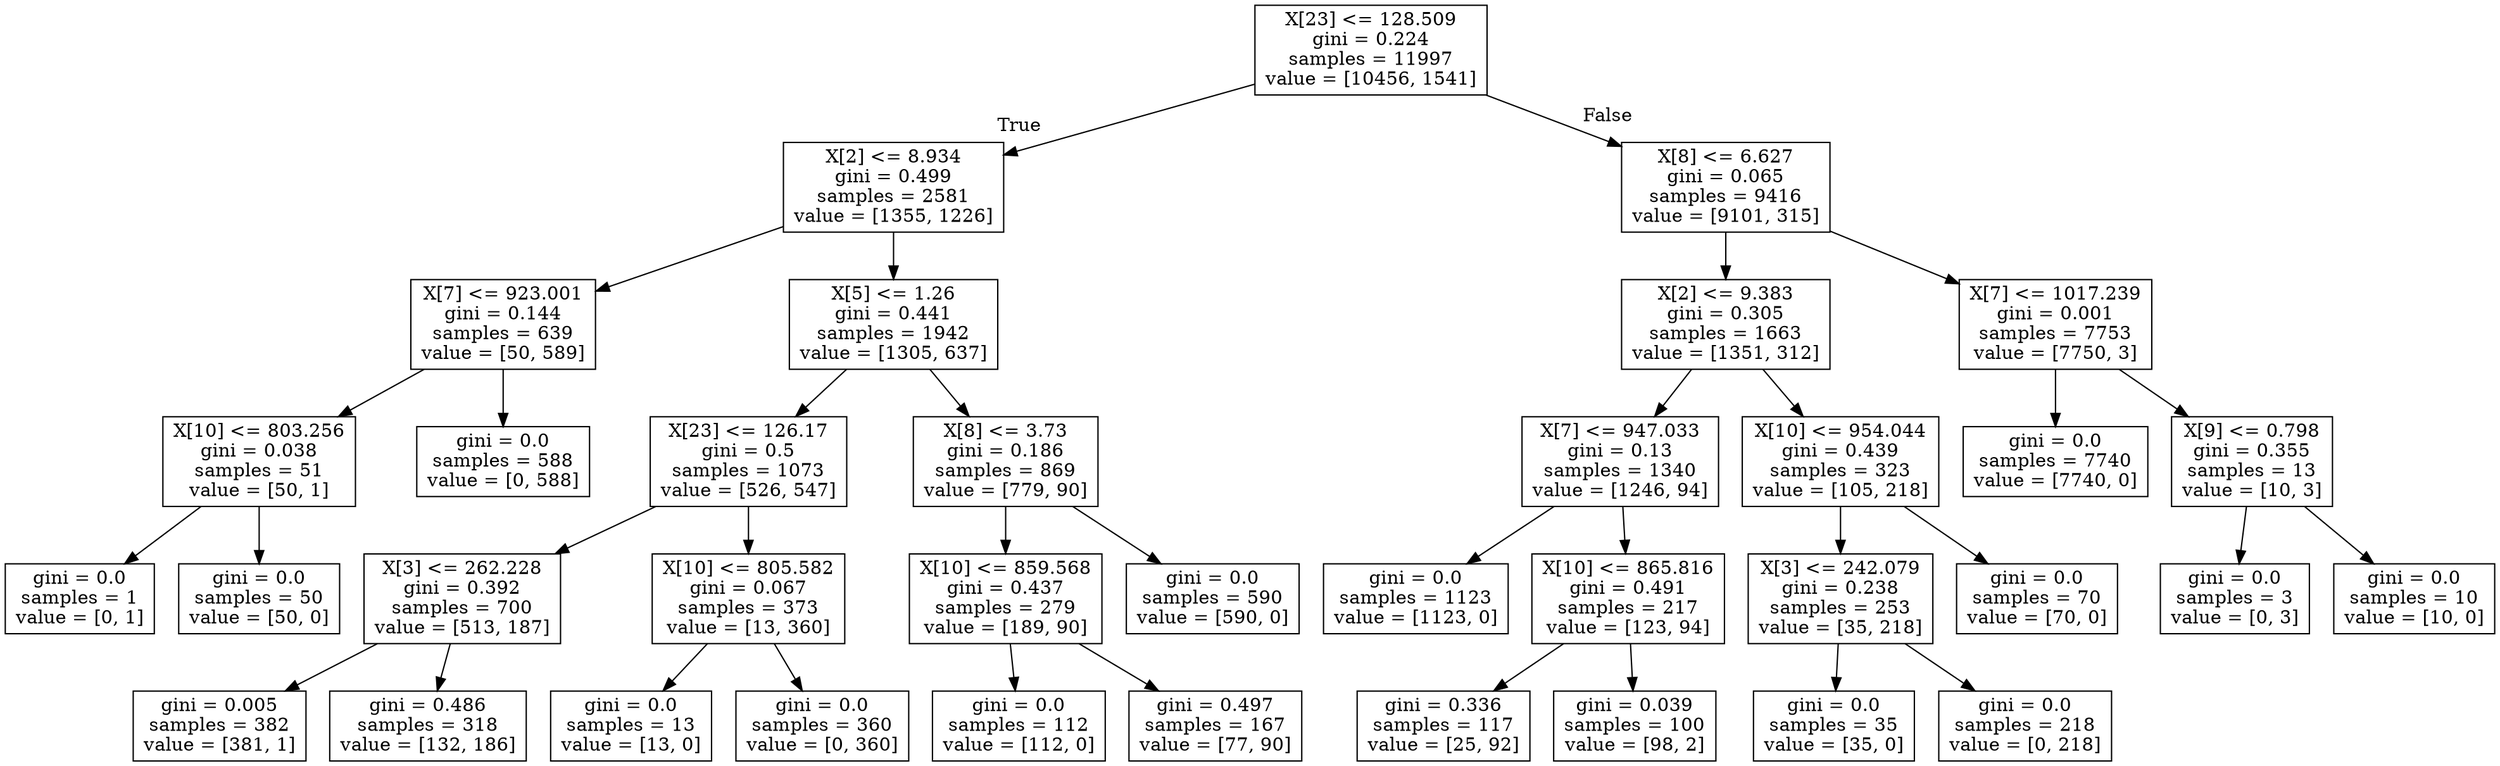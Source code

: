 digraph Tree {
node [shape=box] ;
0 [label="X[23] <= 128.509\ngini = 0.224\nsamples = 11997\nvalue = [10456, 1541]"] ;
1 [label="X[2] <= 8.934\ngini = 0.499\nsamples = 2581\nvalue = [1355, 1226]"] ;
0 -> 1 [labeldistance=2.5, labelangle=45, headlabel="True"] ;
2 [label="X[7] <= 923.001\ngini = 0.144\nsamples = 639\nvalue = [50, 589]"] ;
1 -> 2 ;
3 [label="X[10] <= 803.256\ngini = 0.038\nsamples = 51\nvalue = [50, 1]"] ;
2 -> 3 ;
4 [label="gini = 0.0\nsamples = 1\nvalue = [0, 1]"] ;
3 -> 4 ;
5 [label="gini = 0.0\nsamples = 50\nvalue = [50, 0]"] ;
3 -> 5 ;
6 [label="gini = 0.0\nsamples = 588\nvalue = [0, 588]"] ;
2 -> 6 ;
7 [label="X[5] <= 1.26\ngini = 0.441\nsamples = 1942\nvalue = [1305, 637]"] ;
1 -> 7 ;
8 [label="X[23] <= 126.17\ngini = 0.5\nsamples = 1073\nvalue = [526, 547]"] ;
7 -> 8 ;
9 [label="X[3] <= 262.228\ngini = 0.392\nsamples = 700\nvalue = [513, 187]"] ;
8 -> 9 ;
10 [label="gini = 0.005\nsamples = 382\nvalue = [381, 1]"] ;
9 -> 10 ;
11 [label="gini = 0.486\nsamples = 318\nvalue = [132, 186]"] ;
9 -> 11 ;
12 [label="X[10] <= 805.582\ngini = 0.067\nsamples = 373\nvalue = [13, 360]"] ;
8 -> 12 ;
13 [label="gini = 0.0\nsamples = 13\nvalue = [13, 0]"] ;
12 -> 13 ;
14 [label="gini = 0.0\nsamples = 360\nvalue = [0, 360]"] ;
12 -> 14 ;
15 [label="X[8] <= 3.73\ngini = 0.186\nsamples = 869\nvalue = [779, 90]"] ;
7 -> 15 ;
16 [label="X[10] <= 859.568\ngini = 0.437\nsamples = 279\nvalue = [189, 90]"] ;
15 -> 16 ;
17 [label="gini = 0.0\nsamples = 112\nvalue = [112, 0]"] ;
16 -> 17 ;
18 [label="gini = 0.497\nsamples = 167\nvalue = [77, 90]"] ;
16 -> 18 ;
19 [label="gini = 0.0\nsamples = 590\nvalue = [590, 0]"] ;
15 -> 19 ;
20 [label="X[8] <= 6.627\ngini = 0.065\nsamples = 9416\nvalue = [9101, 315]"] ;
0 -> 20 [labeldistance=2.5, labelangle=-45, headlabel="False"] ;
21 [label="X[2] <= 9.383\ngini = 0.305\nsamples = 1663\nvalue = [1351, 312]"] ;
20 -> 21 ;
22 [label="X[7] <= 947.033\ngini = 0.13\nsamples = 1340\nvalue = [1246, 94]"] ;
21 -> 22 ;
23 [label="gini = 0.0\nsamples = 1123\nvalue = [1123, 0]"] ;
22 -> 23 ;
24 [label="X[10] <= 865.816\ngini = 0.491\nsamples = 217\nvalue = [123, 94]"] ;
22 -> 24 ;
25 [label="gini = 0.336\nsamples = 117\nvalue = [25, 92]"] ;
24 -> 25 ;
26 [label="gini = 0.039\nsamples = 100\nvalue = [98, 2]"] ;
24 -> 26 ;
27 [label="X[10] <= 954.044\ngini = 0.439\nsamples = 323\nvalue = [105, 218]"] ;
21 -> 27 ;
28 [label="X[3] <= 242.079\ngini = 0.238\nsamples = 253\nvalue = [35, 218]"] ;
27 -> 28 ;
29 [label="gini = 0.0\nsamples = 35\nvalue = [35, 0]"] ;
28 -> 29 ;
30 [label="gini = 0.0\nsamples = 218\nvalue = [0, 218]"] ;
28 -> 30 ;
31 [label="gini = 0.0\nsamples = 70\nvalue = [70, 0]"] ;
27 -> 31 ;
32 [label="X[7] <= 1017.239\ngini = 0.001\nsamples = 7753\nvalue = [7750, 3]"] ;
20 -> 32 ;
33 [label="gini = 0.0\nsamples = 7740\nvalue = [7740, 0]"] ;
32 -> 33 ;
34 [label="X[9] <= 0.798\ngini = 0.355\nsamples = 13\nvalue = [10, 3]"] ;
32 -> 34 ;
35 [label="gini = 0.0\nsamples = 3\nvalue = [0, 3]"] ;
34 -> 35 ;
36 [label="gini = 0.0\nsamples = 10\nvalue = [10, 0]"] ;
34 -> 36 ;
}